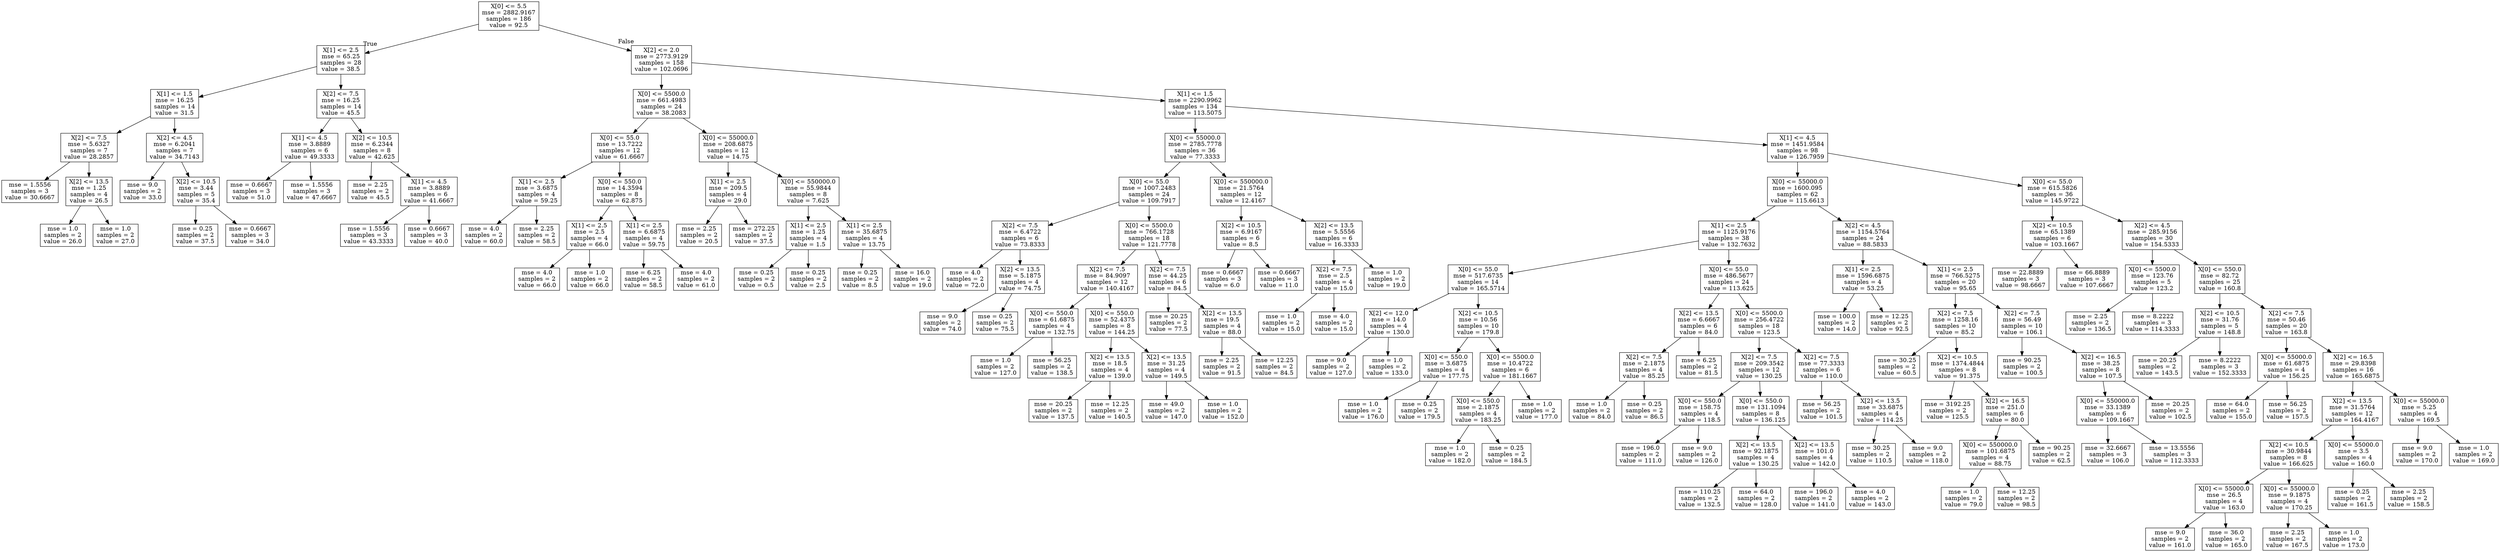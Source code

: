 digraph Tree {
node [shape=box] ;
0 [label="X[0] <= 5.5\nmse = 2882.9167\nsamples = 186\nvalue = 92.5"] ;
1 [label="X[1] <= 2.5\nmse = 65.25\nsamples = 28\nvalue = 38.5"] ;
0 -> 1 [labeldistance=2.5, labelangle=45, headlabel="True"] ;
2 [label="X[1] <= 1.5\nmse = 16.25\nsamples = 14\nvalue = 31.5"] ;
1 -> 2 ;
3 [label="X[2] <= 7.5\nmse = 5.6327\nsamples = 7\nvalue = 28.2857"] ;
2 -> 3 ;
4 [label="mse = 1.5556\nsamples = 3\nvalue = 30.6667"] ;
3 -> 4 ;
5 [label="X[2] <= 13.5\nmse = 1.25\nsamples = 4\nvalue = 26.5"] ;
3 -> 5 ;
6 [label="mse = 1.0\nsamples = 2\nvalue = 26.0"] ;
5 -> 6 ;
7 [label="mse = 1.0\nsamples = 2\nvalue = 27.0"] ;
5 -> 7 ;
8 [label="X[2] <= 4.5\nmse = 6.2041\nsamples = 7\nvalue = 34.7143"] ;
2 -> 8 ;
9 [label="mse = 9.0\nsamples = 2\nvalue = 33.0"] ;
8 -> 9 ;
10 [label="X[2] <= 10.5\nmse = 3.44\nsamples = 5\nvalue = 35.4"] ;
8 -> 10 ;
11 [label="mse = 0.25\nsamples = 2\nvalue = 37.5"] ;
10 -> 11 ;
12 [label="mse = 0.6667\nsamples = 3\nvalue = 34.0"] ;
10 -> 12 ;
13 [label="X[2] <= 7.5\nmse = 16.25\nsamples = 14\nvalue = 45.5"] ;
1 -> 13 ;
14 [label="X[1] <= 4.5\nmse = 3.8889\nsamples = 6\nvalue = 49.3333"] ;
13 -> 14 ;
15 [label="mse = 0.6667\nsamples = 3\nvalue = 51.0"] ;
14 -> 15 ;
16 [label="mse = 1.5556\nsamples = 3\nvalue = 47.6667"] ;
14 -> 16 ;
17 [label="X[2] <= 10.5\nmse = 6.2344\nsamples = 8\nvalue = 42.625"] ;
13 -> 17 ;
18 [label="mse = 2.25\nsamples = 2\nvalue = 45.5"] ;
17 -> 18 ;
19 [label="X[1] <= 4.5\nmse = 3.8889\nsamples = 6\nvalue = 41.6667"] ;
17 -> 19 ;
20 [label="mse = 1.5556\nsamples = 3\nvalue = 43.3333"] ;
19 -> 20 ;
21 [label="mse = 0.6667\nsamples = 3\nvalue = 40.0"] ;
19 -> 21 ;
22 [label="X[2] <= 2.0\nmse = 2773.9129\nsamples = 158\nvalue = 102.0696"] ;
0 -> 22 [labeldistance=2.5, labelangle=-45, headlabel="False"] ;
23 [label="X[0] <= 5500.0\nmse = 661.4983\nsamples = 24\nvalue = 38.2083"] ;
22 -> 23 ;
24 [label="X[0] <= 55.0\nmse = 13.7222\nsamples = 12\nvalue = 61.6667"] ;
23 -> 24 ;
25 [label="X[1] <= 2.5\nmse = 3.6875\nsamples = 4\nvalue = 59.25"] ;
24 -> 25 ;
26 [label="mse = 4.0\nsamples = 2\nvalue = 60.0"] ;
25 -> 26 ;
27 [label="mse = 2.25\nsamples = 2\nvalue = 58.5"] ;
25 -> 27 ;
28 [label="X[0] <= 550.0\nmse = 14.3594\nsamples = 8\nvalue = 62.875"] ;
24 -> 28 ;
29 [label="X[1] <= 2.5\nmse = 2.5\nsamples = 4\nvalue = 66.0"] ;
28 -> 29 ;
30 [label="mse = 4.0\nsamples = 2\nvalue = 66.0"] ;
29 -> 30 ;
31 [label="mse = 1.0\nsamples = 2\nvalue = 66.0"] ;
29 -> 31 ;
32 [label="X[1] <= 2.5\nmse = 6.6875\nsamples = 4\nvalue = 59.75"] ;
28 -> 32 ;
33 [label="mse = 6.25\nsamples = 2\nvalue = 58.5"] ;
32 -> 33 ;
34 [label="mse = 4.0\nsamples = 2\nvalue = 61.0"] ;
32 -> 34 ;
35 [label="X[0] <= 55000.0\nmse = 208.6875\nsamples = 12\nvalue = 14.75"] ;
23 -> 35 ;
36 [label="X[1] <= 2.5\nmse = 209.5\nsamples = 4\nvalue = 29.0"] ;
35 -> 36 ;
37 [label="mse = 2.25\nsamples = 2\nvalue = 20.5"] ;
36 -> 37 ;
38 [label="mse = 272.25\nsamples = 2\nvalue = 37.5"] ;
36 -> 38 ;
39 [label="X[0] <= 550000.0\nmse = 55.9844\nsamples = 8\nvalue = 7.625"] ;
35 -> 39 ;
40 [label="X[1] <= 2.5\nmse = 1.25\nsamples = 4\nvalue = 1.5"] ;
39 -> 40 ;
41 [label="mse = 0.25\nsamples = 2\nvalue = 0.5"] ;
40 -> 41 ;
42 [label="mse = 0.25\nsamples = 2\nvalue = 2.5"] ;
40 -> 42 ;
43 [label="X[1] <= 2.5\nmse = 35.6875\nsamples = 4\nvalue = 13.75"] ;
39 -> 43 ;
44 [label="mse = 0.25\nsamples = 2\nvalue = 8.5"] ;
43 -> 44 ;
45 [label="mse = 16.0\nsamples = 2\nvalue = 19.0"] ;
43 -> 45 ;
46 [label="X[1] <= 1.5\nmse = 2290.9962\nsamples = 134\nvalue = 113.5075"] ;
22 -> 46 ;
47 [label="X[0] <= 55000.0\nmse = 2785.7778\nsamples = 36\nvalue = 77.3333"] ;
46 -> 47 ;
48 [label="X[0] <= 55.0\nmse = 1007.2483\nsamples = 24\nvalue = 109.7917"] ;
47 -> 48 ;
49 [label="X[2] <= 7.5\nmse = 6.4722\nsamples = 6\nvalue = 73.8333"] ;
48 -> 49 ;
50 [label="mse = 4.0\nsamples = 2\nvalue = 72.0"] ;
49 -> 50 ;
51 [label="X[2] <= 13.5\nmse = 5.1875\nsamples = 4\nvalue = 74.75"] ;
49 -> 51 ;
52 [label="mse = 9.0\nsamples = 2\nvalue = 74.0"] ;
51 -> 52 ;
53 [label="mse = 0.25\nsamples = 2\nvalue = 75.5"] ;
51 -> 53 ;
54 [label="X[0] <= 5500.0\nmse = 766.1728\nsamples = 18\nvalue = 121.7778"] ;
48 -> 54 ;
55 [label="X[2] <= 7.5\nmse = 84.9097\nsamples = 12\nvalue = 140.4167"] ;
54 -> 55 ;
56 [label="X[0] <= 550.0\nmse = 61.6875\nsamples = 4\nvalue = 132.75"] ;
55 -> 56 ;
57 [label="mse = 1.0\nsamples = 2\nvalue = 127.0"] ;
56 -> 57 ;
58 [label="mse = 56.25\nsamples = 2\nvalue = 138.5"] ;
56 -> 58 ;
59 [label="X[0] <= 550.0\nmse = 52.4375\nsamples = 8\nvalue = 144.25"] ;
55 -> 59 ;
60 [label="X[2] <= 13.5\nmse = 18.5\nsamples = 4\nvalue = 139.0"] ;
59 -> 60 ;
61 [label="mse = 20.25\nsamples = 2\nvalue = 137.5"] ;
60 -> 61 ;
62 [label="mse = 12.25\nsamples = 2\nvalue = 140.5"] ;
60 -> 62 ;
63 [label="X[2] <= 13.5\nmse = 31.25\nsamples = 4\nvalue = 149.5"] ;
59 -> 63 ;
64 [label="mse = 49.0\nsamples = 2\nvalue = 147.0"] ;
63 -> 64 ;
65 [label="mse = 1.0\nsamples = 2\nvalue = 152.0"] ;
63 -> 65 ;
66 [label="X[2] <= 7.5\nmse = 44.25\nsamples = 6\nvalue = 84.5"] ;
54 -> 66 ;
67 [label="mse = 20.25\nsamples = 2\nvalue = 77.5"] ;
66 -> 67 ;
68 [label="X[2] <= 13.5\nmse = 19.5\nsamples = 4\nvalue = 88.0"] ;
66 -> 68 ;
69 [label="mse = 2.25\nsamples = 2\nvalue = 91.5"] ;
68 -> 69 ;
70 [label="mse = 12.25\nsamples = 2\nvalue = 84.5"] ;
68 -> 70 ;
71 [label="X[0] <= 550000.0\nmse = 21.5764\nsamples = 12\nvalue = 12.4167"] ;
47 -> 71 ;
72 [label="X[2] <= 10.5\nmse = 6.9167\nsamples = 6\nvalue = 8.5"] ;
71 -> 72 ;
73 [label="mse = 0.6667\nsamples = 3\nvalue = 6.0"] ;
72 -> 73 ;
74 [label="mse = 0.6667\nsamples = 3\nvalue = 11.0"] ;
72 -> 74 ;
75 [label="X[2] <= 13.5\nmse = 5.5556\nsamples = 6\nvalue = 16.3333"] ;
71 -> 75 ;
76 [label="X[2] <= 7.5\nmse = 2.5\nsamples = 4\nvalue = 15.0"] ;
75 -> 76 ;
77 [label="mse = 1.0\nsamples = 2\nvalue = 15.0"] ;
76 -> 77 ;
78 [label="mse = 4.0\nsamples = 2\nvalue = 15.0"] ;
76 -> 78 ;
79 [label="mse = 1.0\nsamples = 2\nvalue = 19.0"] ;
75 -> 79 ;
80 [label="X[1] <= 4.5\nmse = 1451.9584\nsamples = 98\nvalue = 126.7959"] ;
46 -> 80 ;
81 [label="X[0] <= 55000.0\nmse = 1600.095\nsamples = 62\nvalue = 115.6613"] ;
80 -> 81 ;
82 [label="X[1] <= 2.5\nmse = 1125.9176\nsamples = 38\nvalue = 132.7632"] ;
81 -> 82 ;
83 [label="X[0] <= 55.0\nmse = 517.6735\nsamples = 14\nvalue = 165.5714"] ;
82 -> 83 ;
84 [label="X[2] <= 12.0\nmse = 14.0\nsamples = 4\nvalue = 130.0"] ;
83 -> 84 ;
85 [label="mse = 9.0\nsamples = 2\nvalue = 127.0"] ;
84 -> 85 ;
86 [label="mse = 1.0\nsamples = 2\nvalue = 133.0"] ;
84 -> 86 ;
87 [label="X[2] <= 10.5\nmse = 10.56\nsamples = 10\nvalue = 179.8"] ;
83 -> 87 ;
88 [label="X[0] <= 550.0\nmse = 3.6875\nsamples = 4\nvalue = 177.75"] ;
87 -> 88 ;
89 [label="mse = 1.0\nsamples = 2\nvalue = 176.0"] ;
88 -> 89 ;
90 [label="mse = 0.25\nsamples = 2\nvalue = 179.5"] ;
88 -> 90 ;
91 [label="X[0] <= 5500.0\nmse = 10.4722\nsamples = 6\nvalue = 181.1667"] ;
87 -> 91 ;
92 [label="X[0] <= 550.0\nmse = 2.1875\nsamples = 4\nvalue = 183.25"] ;
91 -> 92 ;
93 [label="mse = 1.0\nsamples = 2\nvalue = 182.0"] ;
92 -> 93 ;
94 [label="mse = 0.25\nsamples = 2\nvalue = 184.5"] ;
92 -> 94 ;
95 [label="mse = 1.0\nsamples = 2\nvalue = 177.0"] ;
91 -> 95 ;
96 [label="X[0] <= 55.0\nmse = 486.5677\nsamples = 24\nvalue = 113.625"] ;
82 -> 96 ;
97 [label="X[2] <= 13.5\nmse = 6.6667\nsamples = 6\nvalue = 84.0"] ;
96 -> 97 ;
98 [label="X[2] <= 7.5\nmse = 2.1875\nsamples = 4\nvalue = 85.25"] ;
97 -> 98 ;
99 [label="mse = 1.0\nsamples = 2\nvalue = 84.0"] ;
98 -> 99 ;
100 [label="mse = 0.25\nsamples = 2\nvalue = 86.5"] ;
98 -> 100 ;
101 [label="mse = 6.25\nsamples = 2\nvalue = 81.5"] ;
97 -> 101 ;
102 [label="X[0] <= 5500.0\nmse = 256.4722\nsamples = 18\nvalue = 123.5"] ;
96 -> 102 ;
103 [label="X[2] <= 7.5\nmse = 209.3542\nsamples = 12\nvalue = 130.25"] ;
102 -> 103 ;
104 [label="X[0] <= 550.0\nmse = 158.75\nsamples = 4\nvalue = 118.5"] ;
103 -> 104 ;
105 [label="mse = 196.0\nsamples = 2\nvalue = 111.0"] ;
104 -> 105 ;
106 [label="mse = 9.0\nsamples = 2\nvalue = 126.0"] ;
104 -> 106 ;
107 [label="X[0] <= 550.0\nmse = 131.1094\nsamples = 8\nvalue = 136.125"] ;
103 -> 107 ;
108 [label="X[2] <= 13.5\nmse = 92.1875\nsamples = 4\nvalue = 130.25"] ;
107 -> 108 ;
109 [label="mse = 110.25\nsamples = 2\nvalue = 132.5"] ;
108 -> 109 ;
110 [label="mse = 64.0\nsamples = 2\nvalue = 128.0"] ;
108 -> 110 ;
111 [label="X[2] <= 13.5\nmse = 101.0\nsamples = 4\nvalue = 142.0"] ;
107 -> 111 ;
112 [label="mse = 196.0\nsamples = 2\nvalue = 141.0"] ;
111 -> 112 ;
113 [label="mse = 4.0\nsamples = 2\nvalue = 143.0"] ;
111 -> 113 ;
114 [label="X[2] <= 7.5\nmse = 77.3333\nsamples = 6\nvalue = 110.0"] ;
102 -> 114 ;
115 [label="mse = 56.25\nsamples = 2\nvalue = 101.5"] ;
114 -> 115 ;
116 [label="X[2] <= 13.5\nmse = 33.6875\nsamples = 4\nvalue = 114.25"] ;
114 -> 116 ;
117 [label="mse = 30.25\nsamples = 2\nvalue = 110.5"] ;
116 -> 117 ;
118 [label="mse = 9.0\nsamples = 2\nvalue = 118.0"] ;
116 -> 118 ;
119 [label="X[2] <= 4.5\nmse = 1154.5764\nsamples = 24\nvalue = 88.5833"] ;
81 -> 119 ;
120 [label="X[1] <= 2.5\nmse = 1596.6875\nsamples = 4\nvalue = 53.25"] ;
119 -> 120 ;
121 [label="mse = 100.0\nsamples = 2\nvalue = 14.0"] ;
120 -> 121 ;
122 [label="mse = 12.25\nsamples = 2\nvalue = 92.5"] ;
120 -> 122 ;
123 [label="X[1] <= 2.5\nmse = 766.5275\nsamples = 20\nvalue = 95.65"] ;
119 -> 123 ;
124 [label="X[2] <= 7.5\nmse = 1258.16\nsamples = 10\nvalue = 85.2"] ;
123 -> 124 ;
125 [label="mse = 30.25\nsamples = 2\nvalue = 60.5"] ;
124 -> 125 ;
126 [label="X[2] <= 10.5\nmse = 1374.4844\nsamples = 8\nvalue = 91.375"] ;
124 -> 126 ;
127 [label="mse = 3192.25\nsamples = 2\nvalue = 125.5"] ;
126 -> 127 ;
128 [label="X[2] <= 16.5\nmse = 251.0\nsamples = 6\nvalue = 80.0"] ;
126 -> 128 ;
129 [label="X[0] <= 550000.0\nmse = 101.6875\nsamples = 4\nvalue = 88.75"] ;
128 -> 129 ;
130 [label="mse = 1.0\nsamples = 2\nvalue = 79.0"] ;
129 -> 130 ;
131 [label="mse = 12.25\nsamples = 2\nvalue = 98.5"] ;
129 -> 131 ;
132 [label="mse = 90.25\nsamples = 2\nvalue = 62.5"] ;
128 -> 132 ;
133 [label="X[2] <= 7.5\nmse = 56.49\nsamples = 10\nvalue = 106.1"] ;
123 -> 133 ;
134 [label="mse = 90.25\nsamples = 2\nvalue = 100.5"] ;
133 -> 134 ;
135 [label="X[2] <= 16.5\nmse = 38.25\nsamples = 8\nvalue = 107.5"] ;
133 -> 135 ;
136 [label="X[0] <= 550000.0\nmse = 33.1389\nsamples = 6\nvalue = 109.1667"] ;
135 -> 136 ;
137 [label="mse = 32.6667\nsamples = 3\nvalue = 106.0"] ;
136 -> 137 ;
138 [label="mse = 13.5556\nsamples = 3\nvalue = 112.3333"] ;
136 -> 138 ;
139 [label="mse = 20.25\nsamples = 2\nvalue = 102.5"] ;
135 -> 139 ;
140 [label="X[0] <= 55.0\nmse = 615.5826\nsamples = 36\nvalue = 145.9722"] ;
80 -> 140 ;
141 [label="X[2] <= 10.5\nmse = 65.1389\nsamples = 6\nvalue = 103.1667"] ;
140 -> 141 ;
142 [label="mse = 22.8889\nsamples = 3\nvalue = 98.6667"] ;
141 -> 142 ;
143 [label="mse = 66.8889\nsamples = 3\nvalue = 107.6667"] ;
141 -> 143 ;
144 [label="X[2] <= 4.5\nmse = 285.9156\nsamples = 30\nvalue = 154.5333"] ;
140 -> 144 ;
145 [label="X[0] <= 5500.0\nmse = 123.76\nsamples = 5\nvalue = 123.2"] ;
144 -> 145 ;
146 [label="mse = 2.25\nsamples = 2\nvalue = 136.5"] ;
145 -> 146 ;
147 [label="mse = 8.2222\nsamples = 3\nvalue = 114.3333"] ;
145 -> 147 ;
148 [label="X[0] <= 550.0\nmse = 82.72\nsamples = 25\nvalue = 160.8"] ;
144 -> 148 ;
149 [label="X[2] <= 10.5\nmse = 31.76\nsamples = 5\nvalue = 148.8"] ;
148 -> 149 ;
150 [label="mse = 20.25\nsamples = 2\nvalue = 143.5"] ;
149 -> 150 ;
151 [label="mse = 8.2222\nsamples = 3\nvalue = 152.3333"] ;
149 -> 151 ;
152 [label="X[2] <= 7.5\nmse = 50.46\nsamples = 20\nvalue = 163.8"] ;
148 -> 152 ;
153 [label="X[0] <= 55000.0\nmse = 61.6875\nsamples = 4\nvalue = 156.25"] ;
152 -> 153 ;
154 [label="mse = 64.0\nsamples = 2\nvalue = 155.0"] ;
153 -> 154 ;
155 [label="mse = 56.25\nsamples = 2\nvalue = 157.5"] ;
153 -> 155 ;
156 [label="X[2] <= 16.5\nmse = 29.8398\nsamples = 16\nvalue = 165.6875"] ;
152 -> 156 ;
157 [label="X[2] <= 13.5\nmse = 31.5764\nsamples = 12\nvalue = 164.4167"] ;
156 -> 157 ;
158 [label="X[2] <= 10.5\nmse = 30.9844\nsamples = 8\nvalue = 166.625"] ;
157 -> 158 ;
159 [label="X[0] <= 55000.0\nmse = 26.5\nsamples = 4\nvalue = 163.0"] ;
158 -> 159 ;
160 [label="mse = 9.0\nsamples = 2\nvalue = 161.0"] ;
159 -> 160 ;
161 [label="mse = 36.0\nsamples = 2\nvalue = 165.0"] ;
159 -> 161 ;
162 [label="X[0] <= 55000.0\nmse = 9.1875\nsamples = 4\nvalue = 170.25"] ;
158 -> 162 ;
163 [label="mse = 2.25\nsamples = 2\nvalue = 167.5"] ;
162 -> 163 ;
164 [label="mse = 1.0\nsamples = 2\nvalue = 173.0"] ;
162 -> 164 ;
165 [label="X[0] <= 55000.0\nmse = 3.5\nsamples = 4\nvalue = 160.0"] ;
157 -> 165 ;
166 [label="mse = 0.25\nsamples = 2\nvalue = 161.5"] ;
165 -> 166 ;
167 [label="mse = 2.25\nsamples = 2\nvalue = 158.5"] ;
165 -> 167 ;
168 [label="X[0] <= 55000.0\nmse = 5.25\nsamples = 4\nvalue = 169.5"] ;
156 -> 168 ;
169 [label="mse = 9.0\nsamples = 2\nvalue = 170.0"] ;
168 -> 169 ;
170 [label="mse = 1.0\nsamples = 2\nvalue = 169.0"] ;
168 -> 170 ;
}